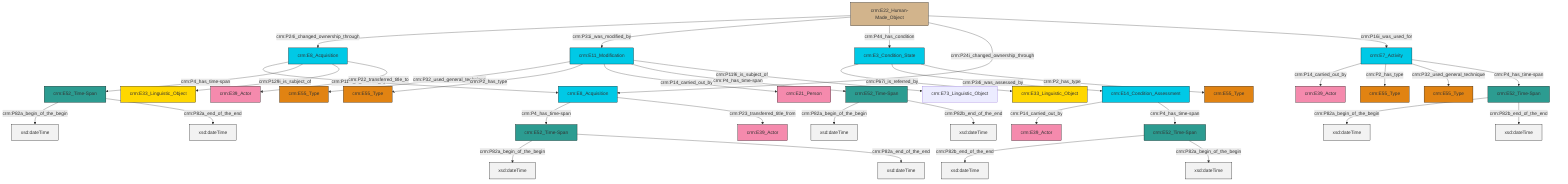 graph TD
classDef Literal fill:#f2f2f2,stroke:#000000;
classDef CRM_Entity fill:#FFFFFF,stroke:#000000;
classDef Temporal_Entity fill:#00C9E6, stroke:#000000;
classDef Type fill:#E18312, stroke:#000000;
classDef Time-Span fill:#2C9C91, stroke:#000000;
classDef Appellation fill:#FFEB7F, stroke:#000000;
classDef Place fill:#008836, stroke:#000000;
classDef Persistent_Item fill:#B266B2, stroke:#000000;
classDef Conceptual_Object fill:#FFD700, stroke:#000000;
classDef Physical_Thing fill:#D2B48C, stroke:#000000;
classDef Actor fill:#f58aad, stroke:#000000;
classDef PC_Classes fill:#4ce600, stroke:#000000;
classDef Multi fill:#cccccc,stroke:#000000;

0["crm:E52_Time-Span"]:::Time-Span -->|crm:P82b_end_of_the_end| 1[xsd:dateTime]:::Literal
2["crm:E8_Acquisition"]:::Temporal_Entity -->|crm:P115i_is_finished_by| 3["crm:E8_Acquisition"]:::Temporal_Entity
4["crm:E52_Time-Span"]:::Time-Span -->|crm:P82a_begin_of_the_begin| 5[xsd:dateTime]:::Literal
6["crm:E7_Activity"]:::Temporal_Entity -->|crm:P14_carried_out_by| 7["crm:E39_Actor"]:::Actor
8["crm:E11_Modification"]:::Temporal_Entity -->|crm:P32_used_general_technique| 9["crm:E55_Type"]:::Type
2["crm:E8_Acquisition"]:::Temporal_Entity -->|crm:P4_has_time-span| 14["crm:E52_Time-Span"]:::Time-Span
15["crm:E22_Human-Made_Object"]:::Physical_Thing -->|crm:P24i_changed_ownership_through| 2["crm:E8_Acquisition"]:::Temporal_Entity
15["crm:E22_Human-Made_Object"]:::Physical_Thing -->|crm:P31i_was_modified_by| 8["crm:E11_Modification"]:::Temporal_Entity
17["crm:E52_Time-Span"]:::Time-Span -->|crm:P82a_begin_of_the_begin| 18[xsd:dateTime]:::Literal
6["crm:E7_Activity"]:::Temporal_Entity -->|crm:P2_has_type| 21["crm:E55_Type"]:::Type
6["crm:E7_Activity"]:::Temporal_Entity -->|crm:P32_used_general_technique| 22["crm:E55_Type"]:::Type
23["crm:E52_Time-Span"]:::Time-Span -->|crm:P82a_begin_of_the_begin| 24[xsd:dateTime]:::Literal
3["crm:E8_Acquisition"]:::Temporal_Entity -->|crm:P4_has_time-span| 17["crm:E52_Time-Span"]:::Time-Span
3["crm:E8_Acquisition"]:::Temporal_Entity -->|crm:P23_transferred_title_from| 30["crm:E39_Actor"]:::Actor
8["crm:E11_Modification"]:::Temporal_Entity -->|crm:P2_has_type| 34["crm:E55_Type"]:::Type
15["crm:E22_Human-Made_Object"]:::Physical_Thing -->|crm:P44_has_condition| 10["crm:E3_Condition_State"]:::Temporal_Entity
27["crm:E14_Condition_Assessment"]:::Temporal_Entity -->|crm:P14_carried_out_by| 35["crm:E39_Actor"]:::Actor
23["crm:E52_Time-Span"]:::Time-Span -->|crm:P82b_end_of_the_end| 36[xsd:dateTime]:::Literal
14["crm:E52_Time-Span"]:::Time-Span -->|crm:P82a_begin_of_the_begin| 37[xsd:dateTime]:::Literal
14["crm:E52_Time-Span"]:::Time-Span -->|crm:P82a_end_of_the_end| 41[xsd:dateTime]:::Literal
2["crm:E8_Acquisition"]:::Temporal_Entity -->|crm:P129i_is_subject_of| 39["crm:E33_Linguistic_Object"]:::Conceptual_Object
15["crm:E22_Human-Made_Object"]:::Physical_Thing -->|crm:P24i_changed_ownership_through| 3["crm:E8_Acquisition"]:::Temporal_Entity
10["crm:E3_Condition_State"]:::Temporal_Entity -->|crm:P67i_is_referred_by| 44["crm:E33_Linguistic_Object"]:::Conceptual_Object
8["crm:E11_Modification"]:::Temporal_Entity -->|crm:P14_carried_out_by| 31["crm:E21_Person"]:::Actor
8["crm:E11_Modification"]:::Temporal_Entity -->|crm:P4_has_time-span| 23["crm:E52_Time-Span"]:::Time-Span
8["crm:E11_Modification"]:::Temporal_Entity -->|crm:P119i_is_subject_of| 42["crm:E73_Linguistic_Object"]:::Default
27["crm:E14_Condition_Assessment"]:::Temporal_Entity -->|crm:P4_has_time-span| 0["crm:E52_Time-Span"]:::Time-Span
15["crm:E22_Human-Made_Object"]:::Physical_Thing -->|crm:P16i_was_used_for| 6["crm:E7_Activity"]:::Temporal_Entity
10["crm:E3_Condition_State"]:::Temporal_Entity -->|crm:P34i_was_assessed_by| 27["crm:E14_Condition_Assessment"]:::Temporal_Entity
10["crm:E3_Condition_State"]:::Temporal_Entity -->|crm:P2_has_type| 19["crm:E55_Type"]:::Type
4["crm:E52_Time-Span"]:::Time-Span -->|crm:P82b_end_of_the_end| 57[xsd:dateTime]:::Literal
6["crm:E7_Activity"]:::Temporal_Entity -->|crm:P4_has_time-span| 4["crm:E52_Time-Span"]:::Time-Span
0["crm:E52_Time-Span"]:::Time-Span -->|crm:P82a_begin_of_the_begin| 58[xsd:dateTime]:::Literal
2["crm:E8_Acquisition"]:::Temporal_Entity -->|crm:P22_transferred_title_to| 54["crm:E39_Actor"]:::Actor
17["crm:E52_Time-Span"]:::Time-Span -->|crm:P82a_end_of_the_end| 59[xsd:dateTime]:::Literal